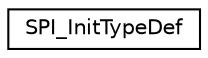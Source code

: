 digraph "Graphical Class Hierarchy"
{
 // LATEX_PDF_SIZE
  edge [fontname="Helvetica",fontsize="10",labelfontname="Helvetica",labelfontsize="10"];
  node [fontname="Helvetica",fontsize="10",shape=record];
  rankdir="LR";
  Node0 [label="SPI_InitTypeDef",height=0.2,width=0.4,color="black", fillcolor="white", style="filled",URL="$struct_s_p_i___init_type_def.html",tooltip="SPI Configuration Structure definition."];
}
